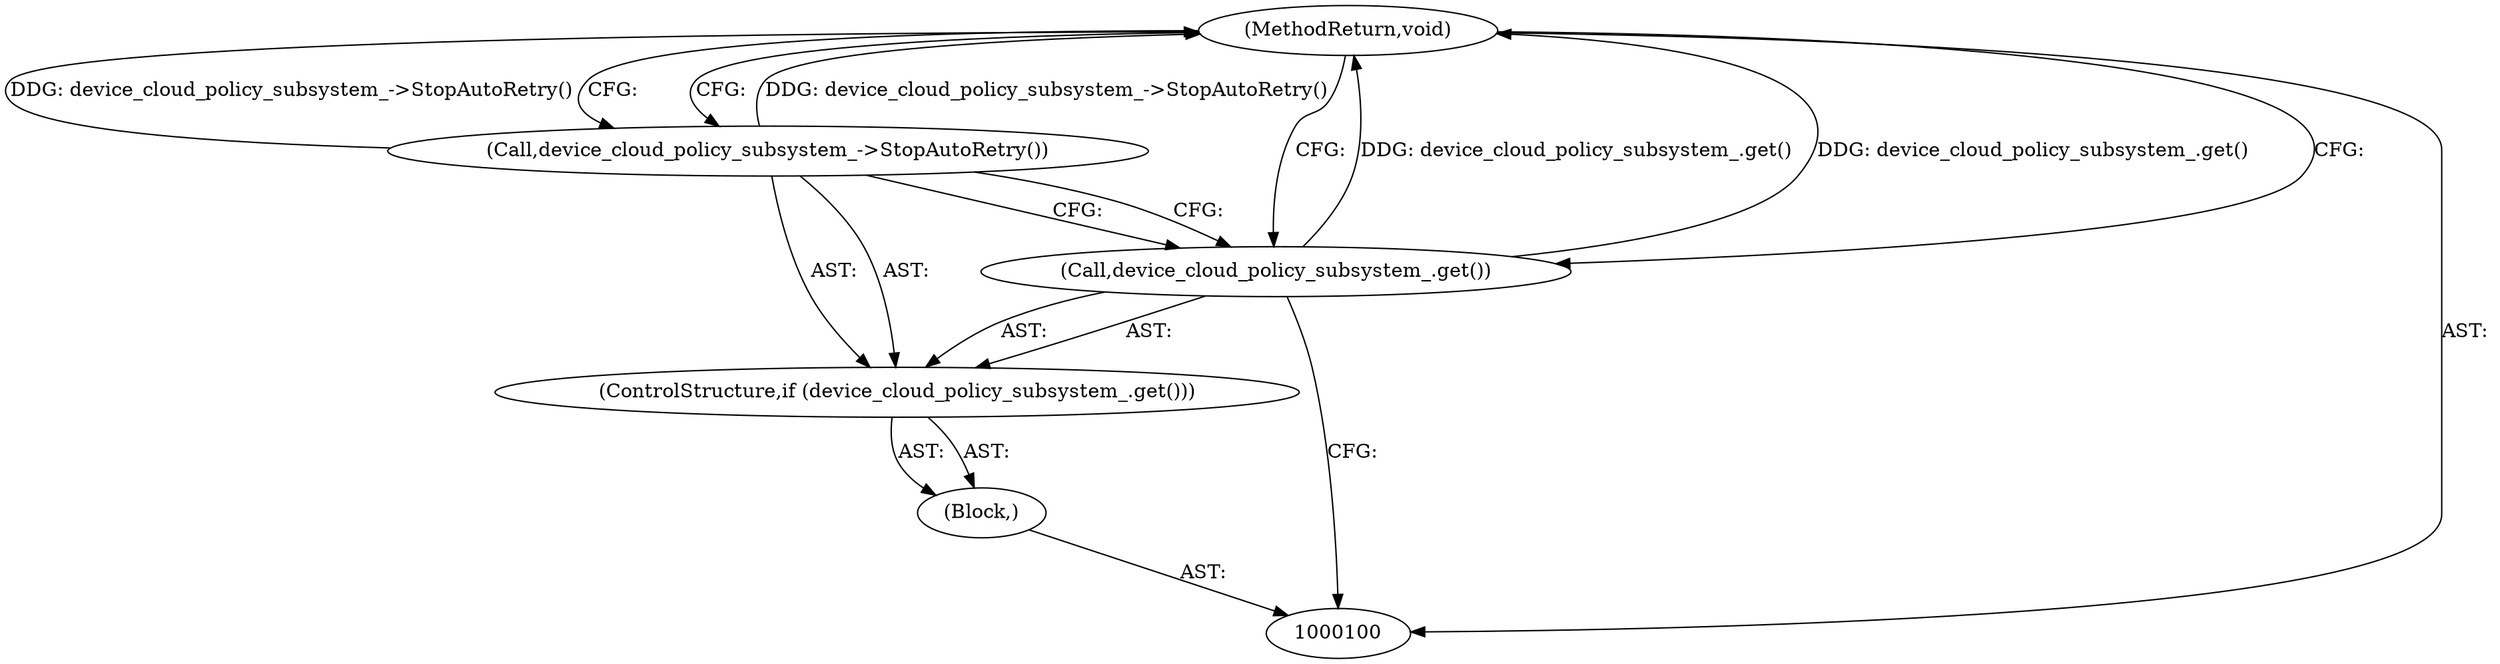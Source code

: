 digraph "1_Chrome_244c78b3f737f2cacab2d212801b0524cbcc3a7b_2" {
"1000105" [label="(MethodReturn,void)"];
"1000101" [label="(Block,)"];
"1000102" [label="(ControlStructure,if (device_cloud_policy_subsystem_.get()))"];
"1000103" [label="(Call,device_cloud_policy_subsystem_.get())"];
"1000104" [label="(Call,device_cloud_policy_subsystem_->StopAutoRetry())"];
"1000105" -> "1000100"  [label="AST: "];
"1000105" -> "1000104"  [label="CFG: "];
"1000105" -> "1000103"  [label="CFG: "];
"1000104" -> "1000105"  [label="DDG: device_cloud_policy_subsystem_->StopAutoRetry()"];
"1000103" -> "1000105"  [label="DDG: device_cloud_policy_subsystem_.get()"];
"1000101" -> "1000100"  [label="AST: "];
"1000102" -> "1000101"  [label="AST: "];
"1000102" -> "1000101"  [label="AST: "];
"1000103" -> "1000102"  [label="AST: "];
"1000104" -> "1000102"  [label="AST: "];
"1000103" -> "1000102"  [label="AST: "];
"1000103" -> "1000100"  [label="CFG: "];
"1000104" -> "1000103"  [label="CFG: "];
"1000105" -> "1000103"  [label="CFG: "];
"1000103" -> "1000105"  [label="DDG: device_cloud_policy_subsystem_.get()"];
"1000104" -> "1000102"  [label="AST: "];
"1000104" -> "1000103"  [label="CFG: "];
"1000105" -> "1000104"  [label="CFG: "];
"1000104" -> "1000105"  [label="DDG: device_cloud_policy_subsystem_->StopAutoRetry()"];
}
